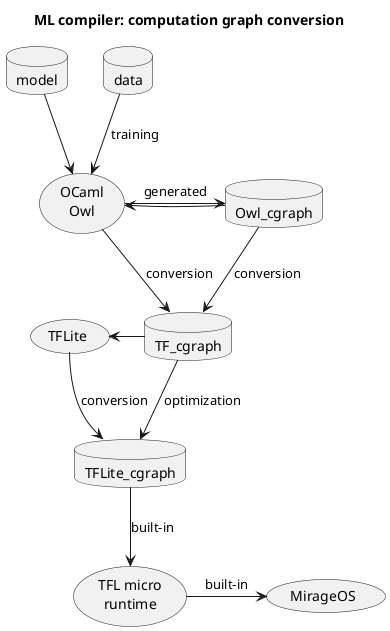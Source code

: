 @startuml
title ML compiler: computation graph conversion

database model
database data
database Owl_cgraph
database TF_cgraph
database TFLite_cgraph

Owl_cgraph -down-> TF_cgraph : conversion
TF_cgraph -down-> TFLite_cgraph : optimization
TFLite_cgraph -down-> (TFL micro\nruntime) : built-in
(TFL micro\nruntime) -right-> (MirageOS) : built-in

model -down-> (OCaml\nOwl)
data -down-> (OCaml\nOwl) : training
(OCaml\nOwl) -> Owl_cgraph : generated
(OCaml\nOwl) <- Owl_cgraph
(OCaml\nOwl) -> TF_cgraph : conversion
(TFLite) <- TF_cgraph
(TFLite) -> TFLite_cgraph : conversion

@enduml
